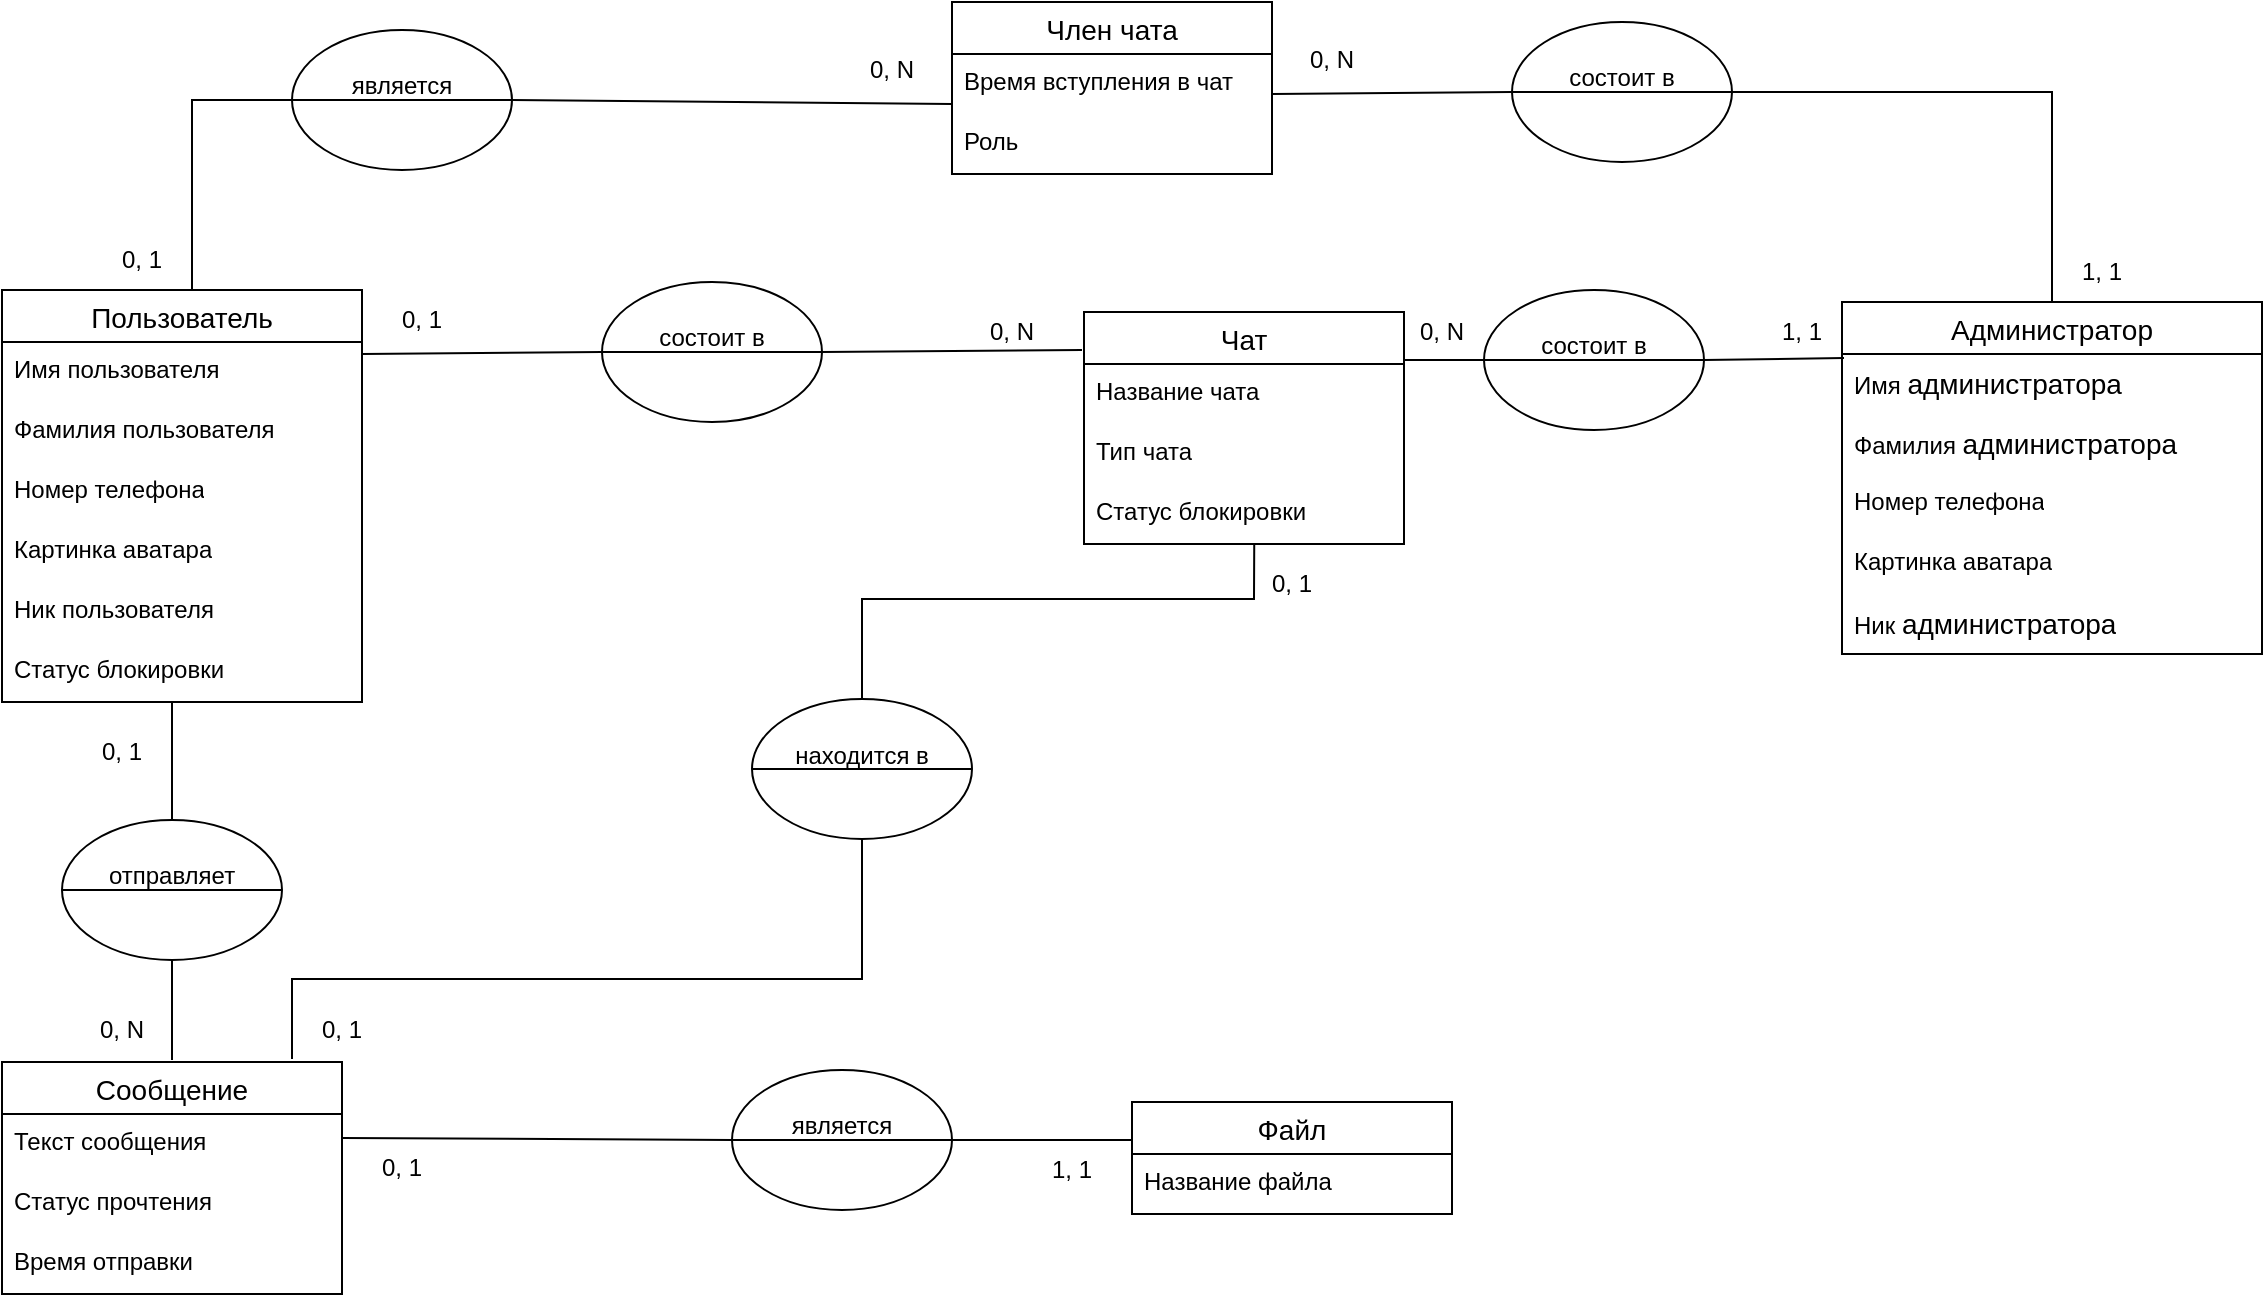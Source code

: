 <mxfile version="24.2.2" type="github">
  <diagram name="Страница — 1" id="1fpOavKm-f0vqZkRp41Z">
    <mxGraphModel dx="-1341" dy="166" grid="1" gridSize="10" guides="1" tooltips="1" connect="1" arrows="1" fold="1" page="1" pageScale="1" pageWidth="827" pageHeight="1169" math="0" shadow="0">
      <root>
        <mxCell id="0" />
        <mxCell id="1" parent="0" />
        <mxCell id="FmINdvb60DTiulEJZK7I-1" value="Член чата" style="swimlane;fontStyle=0;childLayout=stackLayout;horizontal=1;startSize=26;horizontalStack=0;resizeParent=1;resizeParentMax=0;resizeLast=0;collapsible=1;marginBottom=0;align=center;fontSize=14;" vertex="1" parent="1">
          <mxGeometry x="2415" y="20" width="160" height="86" as="geometry" />
        </mxCell>
        <mxCell id="FmINdvb60DTiulEJZK7I-3" value="Время вступления в чат" style="text;strokeColor=none;fillColor=none;spacingLeft=4;spacingRight=4;overflow=hidden;rotatable=0;points=[[0,0.5],[1,0.5]];portConstraint=eastwest;fontSize=12;whiteSpace=wrap;html=1;" vertex="1" parent="FmINdvb60DTiulEJZK7I-1">
          <mxGeometry y="26" width="160" height="30" as="geometry" />
        </mxCell>
        <mxCell id="FmINdvb60DTiulEJZK7I-4" value="Роль" style="text;strokeColor=none;fillColor=none;spacingLeft=4;spacingRight=4;overflow=hidden;rotatable=0;points=[[0,0.5],[1,0.5]];portConstraint=eastwest;fontSize=12;whiteSpace=wrap;html=1;" vertex="1" parent="FmINdvb60DTiulEJZK7I-1">
          <mxGeometry y="56" width="160" height="30" as="geometry" />
        </mxCell>
        <mxCell id="FmINdvb60DTiulEJZK7I-5" value="Чат" style="swimlane;fontStyle=0;childLayout=stackLayout;horizontal=1;startSize=26;horizontalStack=0;resizeParent=1;resizeParentMax=0;resizeLast=0;collapsible=1;marginBottom=0;align=center;fontSize=14;" vertex="1" parent="1">
          <mxGeometry x="2481" y="175" width="160" height="116" as="geometry" />
        </mxCell>
        <mxCell id="FmINdvb60DTiulEJZK7I-7" value="Название чата" style="text;strokeColor=none;fillColor=none;spacingLeft=4;spacingRight=4;overflow=hidden;rotatable=0;points=[[0,0.5],[1,0.5]];portConstraint=eastwest;fontSize=12;whiteSpace=wrap;html=1;" vertex="1" parent="FmINdvb60DTiulEJZK7I-5">
          <mxGeometry y="26" width="160" height="30" as="geometry" />
        </mxCell>
        <mxCell id="FmINdvb60DTiulEJZK7I-8" value="Тип чата" style="text;strokeColor=none;fillColor=none;spacingLeft=4;spacingRight=4;overflow=hidden;rotatable=0;points=[[0,0.5],[1,0.5]];portConstraint=eastwest;fontSize=12;whiteSpace=wrap;html=1;" vertex="1" parent="FmINdvb60DTiulEJZK7I-5">
          <mxGeometry y="56" width="160" height="30" as="geometry" />
        </mxCell>
        <mxCell id="FmINdvb60DTiulEJZK7I-74" value="Статус блокировки" style="text;strokeColor=none;fillColor=none;spacingLeft=4;spacingRight=4;overflow=hidden;rotatable=0;points=[[0,0.5],[1,0.5]];portConstraint=eastwest;fontSize=12;whiteSpace=wrap;html=1;" vertex="1" parent="FmINdvb60DTiulEJZK7I-5">
          <mxGeometry y="86" width="160" height="30" as="geometry" />
        </mxCell>
        <mxCell id="FmINdvb60DTiulEJZK7I-9" value="Пользователь" style="swimlane;fontStyle=0;childLayout=stackLayout;horizontal=1;startSize=26;horizontalStack=0;resizeParent=1;resizeParentMax=0;resizeLast=0;collapsible=1;marginBottom=0;align=center;fontSize=14;" vertex="1" parent="1">
          <mxGeometry x="1940" y="164" width="180" height="206" as="geometry" />
        </mxCell>
        <mxCell id="FmINdvb60DTiulEJZK7I-11" value="Имя пользователя" style="text;strokeColor=none;fillColor=none;spacingLeft=4;spacingRight=4;overflow=hidden;rotatable=0;points=[[0,0.5],[1,0.5]];portConstraint=eastwest;fontSize=12;whiteSpace=wrap;html=1;" vertex="1" parent="FmINdvb60DTiulEJZK7I-9">
          <mxGeometry y="26" width="180" height="30" as="geometry" />
        </mxCell>
        <mxCell id="FmINdvb60DTiulEJZK7I-12" value="Фамилия пользователя" style="text;strokeColor=none;fillColor=none;spacingLeft=4;spacingRight=4;overflow=hidden;rotatable=0;points=[[0,0.5],[1,0.5]];portConstraint=eastwest;fontSize=12;whiteSpace=wrap;html=1;" vertex="1" parent="FmINdvb60DTiulEJZK7I-9">
          <mxGeometry y="56" width="180" height="30" as="geometry" />
        </mxCell>
        <mxCell id="FmINdvb60DTiulEJZK7I-13" value="Номер телефона" style="text;strokeColor=none;fillColor=none;spacingLeft=4;spacingRight=4;overflow=hidden;rotatable=0;points=[[0,0.5],[1,0.5]];portConstraint=eastwest;fontSize=12;whiteSpace=wrap;html=1;" vertex="1" parent="FmINdvb60DTiulEJZK7I-9">
          <mxGeometry y="86" width="180" height="30" as="geometry" />
        </mxCell>
        <mxCell id="FmINdvb60DTiulEJZK7I-14" value="Картинка аватара" style="text;strokeColor=none;fillColor=none;spacingLeft=4;spacingRight=4;overflow=hidden;rotatable=0;points=[[0,0.5],[1,0.5]];portConstraint=eastwest;fontSize=12;whiteSpace=wrap;html=1;" vertex="1" parent="FmINdvb60DTiulEJZK7I-9">
          <mxGeometry y="116" width="180" height="30" as="geometry" />
        </mxCell>
        <mxCell id="FmINdvb60DTiulEJZK7I-15" value="Ник пользователя" style="text;strokeColor=none;fillColor=none;spacingLeft=4;spacingRight=4;overflow=hidden;rotatable=0;points=[[0,0.5],[1,0.5]];portConstraint=eastwest;fontSize=12;whiteSpace=wrap;html=1;" vertex="1" parent="FmINdvb60DTiulEJZK7I-9">
          <mxGeometry y="146" width="180" height="30" as="geometry" />
        </mxCell>
        <mxCell id="FmINdvb60DTiulEJZK7I-73" value="Статус блокировки" style="text;strokeColor=none;fillColor=none;spacingLeft=4;spacingRight=4;overflow=hidden;rotatable=0;points=[[0,0.5],[1,0.5]];portConstraint=eastwest;fontSize=12;whiteSpace=wrap;html=1;" vertex="1" parent="FmINdvb60DTiulEJZK7I-9">
          <mxGeometry y="176" width="180" height="30" as="geometry" />
        </mxCell>
        <mxCell id="FmINdvb60DTiulEJZK7I-16" value="Сообщение" style="swimlane;fontStyle=0;childLayout=stackLayout;horizontal=1;startSize=26;horizontalStack=0;resizeParent=1;resizeParentMax=0;resizeLast=0;collapsible=1;marginBottom=0;align=center;fontSize=14;" vertex="1" parent="1">
          <mxGeometry x="1940" y="550" width="170" height="116" as="geometry" />
        </mxCell>
        <mxCell id="FmINdvb60DTiulEJZK7I-18" value="Текст сообщения" style="text;strokeColor=none;fillColor=none;spacingLeft=4;spacingRight=4;overflow=hidden;rotatable=0;points=[[0,0.5],[1,0.5]];portConstraint=eastwest;fontSize=12;whiteSpace=wrap;html=1;" vertex="1" parent="FmINdvb60DTiulEJZK7I-16">
          <mxGeometry y="26" width="170" height="30" as="geometry" />
        </mxCell>
        <mxCell id="FmINdvb60DTiulEJZK7I-19" value="Статус прочтения" style="text;strokeColor=none;fillColor=none;spacingLeft=4;spacingRight=4;overflow=hidden;rotatable=0;points=[[0,0.5],[1,0.5]];portConstraint=eastwest;fontSize=12;whiteSpace=wrap;html=1;" vertex="1" parent="FmINdvb60DTiulEJZK7I-16">
          <mxGeometry y="56" width="170" height="30" as="geometry" />
        </mxCell>
        <mxCell id="FmINdvb60DTiulEJZK7I-20" value="Время отправки" style="text;strokeColor=none;fillColor=none;spacingLeft=4;spacingRight=4;overflow=hidden;rotatable=0;points=[[0,0.5],[1,0.5]];portConstraint=eastwest;fontSize=12;whiteSpace=wrap;html=1;" vertex="1" parent="FmINdvb60DTiulEJZK7I-16">
          <mxGeometry y="86" width="170" height="30" as="geometry" />
        </mxCell>
        <mxCell id="FmINdvb60DTiulEJZK7I-21" value="Файл" style="swimlane;fontStyle=0;childLayout=stackLayout;horizontal=1;startSize=26;horizontalStack=0;resizeParent=1;resizeParentMax=0;resizeLast=0;collapsible=1;marginBottom=0;align=center;fontSize=14;" vertex="1" parent="1">
          <mxGeometry x="2505" y="570" width="160" height="56" as="geometry" />
        </mxCell>
        <mxCell id="FmINdvb60DTiulEJZK7I-23" value="Название файла" style="text;strokeColor=none;fillColor=none;spacingLeft=4;spacingRight=4;overflow=hidden;rotatable=0;points=[[0,0.5],[1,0.5]];portConstraint=eastwest;fontSize=12;whiteSpace=wrap;html=1;" vertex="1" parent="FmINdvb60DTiulEJZK7I-21">
          <mxGeometry y="26" width="160" height="30" as="geometry" />
        </mxCell>
        <mxCell id="FmINdvb60DTiulEJZK7I-24" value="Администратор" style="swimlane;fontStyle=0;childLayout=stackLayout;horizontal=1;startSize=26;horizontalStack=0;resizeParent=1;resizeParentMax=0;resizeLast=0;collapsible=1;marginBottom=0;align=center;fontSize=14;" vertex="1" parent="1">
          <mxGeometry x="2860" y="170" width="210" height="176" as="geometry" />
        </mxCell>
        <mxCell id="FmINdvb60DTiulEJZK7I-26" value="Имя&amp;nbsp;&lt;span style=&quot;font-size: 14px; text-align: center; text-wrap: nowrap;&quot;&gt;администратора&lt;/span&gt;" style="text;strokeColor=none;fillColor=none;spacingLeft=4;spacingRight=4;overflow=hidden;rotatable=0;points=[[0,0.5],[1,0.5]];portConstraint=eastwest;fontSize=12;whiteSpace=wrap;html=1;" vertex="1" parent="FmINdvb60DTiulEJZK7I-24">
          <mxGeometry y="26" width="210" height="30" as="geometry" />
        </mxCell>
        <mxCell id="FmINdvb60DTiulEJZK7I-27" value="Фамилия&amp;nbsp;&lt;span style=&quot;font-size: 14px; text-align: center; text-wrap: nowrap;&quot;&gt;администратора&lt;/span&gt;" style="text;strokeColor=none;fillColor=none;spacingLeft=4;spacingRight=4;overflow=hidden;rotatable=0;points=[[0,0.5],[1,0.5]];portConstraint=eastwest;fontSize=12;whiteSpace=wrap;html=1;" vertex="1" parent="FmINdvb60DTiulEJZK7I-24">
          <mxGeometry y="56" width="210" height="30" as="geometry" />
        </mxCell>
        <mxCell id="FmINdvb60DTiulEJZK7I-28" value="Номер телефона" style="text;strokeColor=none;fillColor=none;spacingLeft=4;spacingRight=4;overflow=hidden;rotatable=0;points=[[0,0.5],[1,0.5]];portConstraint=eastwest;fontSize=12;whiteSpace=wrap;html=1;" vertex="1" parent="FmINdvb60DTiulEJZK7I-24">
          <mxGeometry y="86" width="210" height="30" as="geometry" />
        </mxCell>
        <mxCell id="FmINdvb60DTiulEJZK7I-29" value="Картинка аватара" style="text;strokeColor=none;fillColor=none;spacingLeft=4;spacingRight=4;overflow=hidden;rotatable=0;points=[[0,0.5],[1,0.5]];portConstraint=eastwest;fontSize=12;whiteSpace=wrap;html=1;" vertex="1" parent="FmINdvb60DTiulEJZK7I-24">
          <mxGeometry y="116" width="210" height="30" as="geometry" />
        </mxCell>
        <mxCell id="FmINdvb60DTiulEJZK7I-30" value="Ник&amp;nbsp;&lt;span style=&quot;font-size: 14px; text-align: center; text-wrap: nowrap;&quot;&gt;администратора&lt;/span&gt;" style="text;strokeColor=none;fillColor=none;spacingLeft=4;spacingRight=4;overflow=hidden;rotatable=0;points=[[0,0.5],[1,0.5]];portConstraint=eastwest;fontSize=12;whiteSpace=wrap;html=1;" vertex="1" parent="FmINdvb60DTiulEJZK7I-24">
          <mxGeometry y="146" width="210" height="30" as="geometry" />
        </mxCell>
        <mxCell id="FmINdvb60DTiulEJZK7I-31" value="является&lt;div&gt;&lt;br/&gt;&lt;/div&gt;" style="ellipse;whiteSpace=wrap;html=1;" vertex="1" parent="1">
          <mxGeometry x="2305" y="554" width="110" height="70" as="geometry" />
        </mxCell>
        <mxCell id="FmINdvb60DTiulEJZK7I-32" value="" style="endArrow=none;html=1;rounded=0;exitX=0;exitY=0.5;exitDx=0;exitDy=0;entryX=1;entryY=0.5;entryDx=0;entryDy=0;" edge="1" parent="1" source="FmINdvb60DTiulEJZK7I-31" target="FmINdvb60DTiulEJZK7I-31">
          <mxGeometry width="50" height="50" relative="1" as="geometry">
            <mxPoint x="2335" y="595" as="sourcePoint" />
            <mxPoint x="2425" y="595" as="targetPoint" />
          </mxGeometry>
        </mxCell>
        <mxCell id="FmINdvb60DTiulEJZK7I-33" value="" style="endArrow=none;html=1;rounded=0;entryX=0;entryY=0.5;entryDx=0;entryDy=0;exitX=0;exitY=0;exitDx=0;exitDy=0;" edge="1" parent="1" target="FmINdvb60DTiulEJZK7I-31" source="FmINdvb60DTiulEJZK7I-35">
          <mxGeometry width="50" height="50" relative="1" as="geometry">
            <mxPoint x="2115" y="589" as="sourcePoint" />
            <mxPoint x="2195" y="489" as="targetPoint" />
          </mxGeometry>
        </mxCell>
        <mxCell id="FmINdvb60DTiulEJZK7I-34" value="" style="endArrow=none;html=1;rounded=0;entryX=0;entryY=0.25;entryDx=0;entryDy=0;exitX=1;exitY=0.5;exitDx=0;exitDy=0;" edge="1" parent="1" source="FmINdvb60DTiulEJZK7I-31">
          <mxGeometry width="50" height="50" relative="1" as="geometry">
            <mxPoint x="2145" y="539" as="sourcePoint" />
            <mxPoint x="2505" y="589" as="targetPoint" />
          </mxGeometry>
        </mxCell>
        <mxCell id="FmINdvb60DTiulEJZK7I-35" value="0, 1" style="text;html=1;align=center;verticalAlign=middle;whiteSpace=wrap;rounded=0;" vertex="1" parent="1">
          <mxGeometry x="2110" y="588" width="60" height="30" as="geometry" />
        </mxCell>
        <mxCell id="FmINdvb60DTiulEJZK7I-36" value="1, 1" style="text;html=1;align=center;verticalAlign=middle;whiteSpace=wrap;rounded=0;" vertex="1" parent="1">
          <mxGeometry x="2445" y="589" width="60" height="30" as="geometry" />
        </mxCell>
        <mxCell id="FmINdvb60DTiulEJZK7I-37" value="отправляет&lt;div&gt;&lt;br/&gt;&lt;/div&gt;" style="ellipse;whiteSpace=wrap;html=1;" vertex="1" parent="1">
          <mxGeometry x="1970" y="429" width="110" height="70" as="geometry" />
        </mxCell>
        <mxCell id="FmINdvb60DTiulEJZK7I-38" value="" style="endArrow=none;html=1;rounded=0;exitX=0;exitY=0.5;exitDx=0;exitDy=0;entryX=1;entryY=0.5;entryDx=0;entryDy=0;" edge="1" parent="1" source="FmINdvb60DTiulEJZK7I-37" target="FmINdvb60DTiulEJZK7I-37">
          <mxGeometry width="50" height="50" relative="1" as="geometry">
            <mxPoint x="2005" y="490" as="sourcePoint" />
            <mxPoint x="2095" y="490" as="targetPoint" />
          </mxGeometry>
        </mxCell>
        <mxCell id="FmINdvb60DTiulEJZK7I-39" value="" style="endArrow=none;html=1;rounded=0;exitX=0.5;exitY=0;exitDx=0;exitDy=0;" edge="1" parent="1" source="FmINdvb60DTiulEJZK7I-37">
          <mxGeometry width="50" height="50" relative="1" as="geometry">
            <mxPoint x="1835" y="409" as="sourcePoint" />
            <mxPoint x="2025" y="370" as="targetPoint" />
          </mxGeometry>
        </mxCell>
        <mxCell id="FmINdvb60DTiulEJZK7I-40" value="" style="endArrow=none;html=1;rounded=0;entryX=0.5;entryY=1;entryDx=0;entryDy=0;exitX=0.5;exitY=0;exitDx=0;exitDy=0;" edge="1" parent="1" target="FmINdvb60DTiulEJZK7I-37">
          <mxGeometry width="50" height="50" relative="1" as="geometry">
            <mxPoint x="2025" y="549" as="sourcePoint" />
            <mxPoint x="2034" y="381" as="targetPoint" />
          </mxGeometry>
        </mxCell>
        <mxCell id="FmINdvb60DTiulEJZK7I-41" value="0, N" style="text;html=1;align=center;verticalAlign=middle;whiteSpace=wrap;rounded=0;" vertex="1" parent="1">
          <mxGeometry x="1970" y="519" width="60" height="30" as="geometry" />
        </mxCell>
        <mxCell id="FmINdvb60DTiulEJZK7I-42" value="0, 1" style="text;html=1;align=center;verticalAlign=middle;whiteSpace=wrap;rounded=0;" vertex="1" parent="1">
          <mxGeometry x="1970" y="380" width="60" height="30" as="geometry" />
        </mxCell>
        <mxCell id="FmINdvb60DTiulEJZK7I-43" value="является&lt;div&gt;&lt;br/&gt;&lt;/div&gt;" style="ellipse;whiteSpace=wrap;html=1;" vertex="1" parent="1">
          <mxGeometry x="2085" y="34" width="110" height="70" as="geometry" />
        </mxCell>
        <mxCell id="FmINdvb60DTiulEJZK7I-44" value="" style="endArrow=none;html=1;rounded=0;exitX=0;exitY=0.5;exitDx=0;exitDy=0;entryX=1;entryY=0.5;entryDx=0;entryDy=0;" edge="1" parent="1" source="FmINdvb60DTiulEJZK7I-43" target="FmINdvb60DTiulEJZK7I-43">
          <mxGeometry width="50" height="50" relative="1" as="geometry">
            <mxPoint x="2045" y="70" as="sourcePoint" />
            <mxPoint x="2135" y="70" as="targetPoint" />
          </mxGeometry>
        </mxCell>
        <mxCell id="FmINdvb60DTiulEJZK7I-45" value="" style="endArrow=none;html=1;rounded=0;entryX=0;entryY=0.25;entryDx=0;entryDy=0;exitX=1;exitY=0.5;exitDx=0;exitDy=0;" edge="1" parent="1" source="FmINdvb60DTiulEJZK7I-43">
          <mxGeometry width="50" height="50" relative="1" as="geometry">
            <mxPoint x="2045" y="84" as="sourcePoint" />
            <mxPoint x="2415" y="71" as="targetPoint" />
          </mxGeometry>
        </mxCell>
        <mxCell id="FmINdvb60DTiulEJZK7I-46" value="" style="endArrow=none;html=1;rounded=0;entryX=0;entryY=0.5;entryDx=0;entryDy=0;exitX=0.5;exitY=0;exitDx=0;exitDy=0;" edge="1" parent="1" target="FmINdvb60DTiulEJZK7I-43">
          <mxGeometry width="50" height="50" relative="1" as="geometry">
            <mxPoint x="2035" y="164" as="sourcePoint" />
            <mxPoint x="2055" y="244" as="targetPoint" />
            <Array as="points">
              <mxPoint x="2035" y="69" />
            </Array>
          </mxGeometry>
        </mxCell>
        <mxCell id="FmINdvb60DTiulEJZK7I-47" value="0, 1" style="text;html=1;align=center;verticalAlign=middle;whiteSpace=wrap;rounded=0;" vertex="1" parent="1">
          <mxGeometry x="1980" y="134" width="60" height="30" as="geometry" />
        </mxCell>
        <mxCell id="FmINdvb60DTiulEJZK7I-48" value="0, N" style="text;html=1;align=center;verticalAlign=middle;whiteSpace=wrap;rounded=0;" vertex="1" parent="1">
          <mxGeometry x="2355" y="39" width="60" height="30" as="geometry" />
        </mxCell>
        <mxCell id="FmINdvb60DTiulEJZK7I-49" value="" style="endArrow=none;html=1;rounded=0;entryX=0.002;entryY=0.151;entryDx=0;entryDy=0;exitX=1;exitY=0.5;exitDx=0;exitDy=0;entryPerimeter=0;" edge="1" parent="1" source="FmINdvb60DTiulEJZK7I-50">
          <mxGeometry width="50" height="50" relative="1" as="geometry">
            <mxPoint x="2320" y="254" as="sourcePoint" />
            <mxPoint x="2480" y="194" as="targetPoint" />
          </mxGeometry>
        </mxCell>
        <mxCell id="FmINdvb60DTiulEJZK7I-50" value="состоит в&lt;div&gt;&lt;br/&gt;&lt;/div&gt;" style="ellipse;whiteSpace=wrap;html=1;" vertex="1" parent="1">
          <mxGeometry x="2240" y="160" width="110" height="70" as="geometry" />
        </mxCell>
        <mxCell id="FmINdvb60DTiulEJZK7I-51" value="" style="endArrow=none;html=1;rounded=0;exitX=0;exitY=0.5;exitDx=0;exitDy=0;entryX=1;entryY=0.5;entryDx=0;entryDy=0;" edge="1" parent="1" source="FmINdvb60DTiulEJZK7I-50" target="FmINdvb60DTiulEJZK7I-50">
          <mxGeometry width="50" height="50" relative="1" as="geometry">
            <mxPoint x="2170" y="250" as="sourcePoint" />
            <mxPoint x="2260" y="250" as="targetPoint" />
          </mxGeometry>
        </mxCell>
        <mxCell id="FmINdvb60DTiulEJZK7I-52" value="" style="endArrow=none;html=1;rounded=0;entryX=0;entryY=0.5;entryDx=0;entryDy=0;exitX=1;exitY=0.068;exitDx=0;exitDy=0;exitPerimeter=0;" edge="1" parent="1" target="FmINdvb60DTiulEJZK7I-50">
          <mxGeometry width="50" height="50" relative="1" as="geometry">
            <mxPoint x="2120" y="196" as="sourcePoint" />
            <mxPoint x="2201" y="234" as="targetPoint" />
          </mxGeometry>
        </mxCell>
        <mxCell id="FmINdvb60DTiulEJZK7I-53" value="0, 1" style="text;html=1;align=center;verticalAlign=middle;whiteSpace=wrap;rounded=0;" vertex="1" parent="1">
          <mxGeometry x="2120" y="164" width="60" height="30" as="geometry" />
        </mxCell>
        <mxCell id="FmINdvb60DTiulEJZK7I-54" value="0, N" style="text;html=1;align=center;verticalAlign=middle;whiteSpace=wrap;rounded=0;" vertex="1" parent="1">
          <mxGeometry x="2415" y="170" width="60" height="30" as="geometry" />
        </mxCell>
        <mxCell id="FmINdvb60DTiulEJZK7I-55" value="находится в&lt;div&gt;&lt;br/&gt;&lt;/div&gt;" style="ellipse;whiteSpace=wrap;html=1;" vertex="1" parent="1">
          <mxGeometry x="2315" y="368.5" width="110" height="70" as="geometry" />
        </mxCell>
        <mxCell id="FmINdvb60DTiulEJZK7I-56" value="" style="endArrow=none;html=1;rounded=0;exitX=0;exitY=0.5;exitDx=0;exitDy=0;entryX=1;entryY=0.5;entryDx=0;entryDy=0;" edge="1" parent="1" source="FmINdvb60DTiulEJZK7I-55" target="FmINdvb60DTiulEJZK7I-55">
          <mxGeometry width="50" height="50" relative="1" as="geometry">
            <mxPoint x="2275" y="429.5" as="sourcePoint" />
            <mxPoint x="2365" y="429.5" as="targetPoint" />
          </mxGeometry>
        </mxCell>
        <mxCell id="FmINdvb60DTiulEJZK7I-57" value="" style="endArrow=none;html=1;rounded=0;entryX=0.5;entryY=1;entryDx=0;entryDy=0;exitX=0.75;exitY=0;exitDx=0;exitDy=0;" edge="1" parent="1" target="FmINdvb60DTiulEJZK7I-55">
          <mxGeometry width="50" height="50" relative="1" as="geometry">
            <mxPoint x="2085" y="548.5" as="sourcePoint" />
            <mxPoint x="2195" y="368.5" as="targetPoint" />
            <Array as="points">
              <mxPoint x="2085" y="508.5" />
              <mxPoint x="2370" y="508.5" />
            </Array>
          </mxGeometry>
        </mxCell>
        <mxCell id="FmINdvb60DTiulEJZK7I-58" value="" style="endArrow=none;html=1;rounded=0;exitX=0.5;exitY=0;exitDx=0;exitDy=0;entryX=0.532;entryY=1.014;entryDx=0;entryDy=0;entryPerimeter=0;" edge="1" parent="1" source="FmINdvb60DTiulEJZK7I-55" target="FmINdvb60DTiulEJZK7I-74">
          <mxGeometry width="50" height="50" relative="1" as="geometry">
            <mxPoint x="2145" y="418.5" as="sourcePoint" />
            <mxPoint x="2610" y="340" as="targetPoint" />
            <Array as="points">
              <mxPoint x="2370" y="318.5" />
              <mxPoint x="2566" y="318.5" />
            </Array>
          </mxGeometry>
        </mxCell>
        <mxCell id="FmINdvb60DTiulEJZK7I-59" value="0, 1" style="text;html=1;align=center;verticalAlign=middle;whiteSpace=wrap;rounded=0;" vertex="1" parent="1">
          <mxGeometry x="2555" y="300" width="60" height="21.5" as="geometry" />
        </mxCell>
        <mxCell id="FmINdvb60DTiulEJZK7I-60" value="0, 1" style="text;html=1;align=center;verticalAlign=middle;whiteSpace=wrap;rounded=0;" vertex="1" parent="1">
          <mxGeometry x="2080" y="519" width="60" height="30" as="geometry" />
        </mxCell>
        <mxCell id="FmINdvb60DTiulEJZK7I-61" value="" style="endArrow=none;html=1;rounded=0;exitX=1;exitY=0.5;exitDx=0;exitDy=0;" edge="1" parent="1" source="FmINdvb60DTiulEJZK7I-62">
          <mxGeometry width="50" height="50" relative="1" as="geometry">
            <mxPoint x="2771" y="258" as="sourcePoint" />
            <mxPoint x="2861" y="198" as="targetPoint" />
          </mxGeometry>
        </mxCell>
        <mxCell id="FmINdvb60DTiulEJZK7I-62" value="состоит в&lt;div&gt;&lt;br/&gt;&lt;/div&gt;" style="ellipse;whiteSpace=wrap;html=1;" vertex="1" parent="1">
          <mxGeometry x="2681" y="164" width="110" height="70" as="geometry" />
        </mxCell>
        <mxCell id="FmINdvb60DTiulEJZK7I-63" value="" style="endArrow=none;html=1;rounded=0;exitX=0;exitY=0.5;exitDx=0;exitDy=0;entryX=1;entryY=0.5;entryDx=0;entryDy=0;" edge="1" parent="1" source="FmINdvb60DTiulEJZK7I-62" target="FmINdvb60DTiulEJZK7I-62">
          <mxGeometry width="50" height="50" relative="1" as="geometry">
            <mxPoint x="2621" y="254" as="sourcePoint" />
            <mxPoint x="2711" y="254" as="targetPoint" />
          </mxGeometry>
        </mxCell>
        <mxCell id="FmINdvb60DTiulEJZK7I-64" value="" style="endArrow=none;html=1;rounded=0;entryX=0;entryY=0.5;entryDx=0;entryDy=0;" edge="1" parent="1" target="FmINdvb60DTiulEJZK7I-62">
          <mxGeometry width="50" height="50" relative="1" as="geometry">
            <mxPoint x="2641" y="199" as="sourcePoint" />
            <mxPoint x="2652" y="238" as="targetPoint" />
          </mxGeometry>
        </mxCell>
        <mxCell id="FmINdvb60DTiulEJZK7I-65" value="1, 1" style="text;html=1;align=center;verticalAlign=middle;whiteSpace=wrap;rounded=0;" vertex="1" parent="1">
          <mxGeometry x="2810" y="170" width="60" height="30" as="geometry" />
        </mxCell>
        <mxCell id="FmINdvb60DTiulEJZK7I-66" value="0, N" style="text;html=1;align=center;verticalAlign=middle;whiteSpace=wrap;rounded=0;" vertex="1" parent="1">
          <mxGeometry x="2630" y="170" width="60" height="30" as="geometry" />
        </mxCell>
        <mxCell id="FmINdvb60DTiulEJZK7I-67" value="" style="endArrow=none;html=1;rounded=0;entryX=0.5;entryY=0;entryDx=0;entryDy=0;exitX=1;exitY=0.5;exitDx=0;exitDy=0;" edge="1" parent="1" source="FmINdvb60DTiulEJZK7I-68" target="FmINdvb60DTiulEJZK7I-24">
          <mxGeometry width="50" height="50" relative="1" as="geometry">
            <mxPoint x="2775" y="124" as="sourcePoint" />
            <mxPoint x="2935" y="64" as="targetPoint" />
            <Array as="points">
              <mxPoint x="2965" y="65" />
            </Array>
          </mxGeometry>
        </mxCell>
        <mxCell id="FmINdvb60DTiulEJZK7I-68" value="состоит в&lt;div&gt;&lt;br/&gt;&lt;/div&gt;" style="ellipse;whiteSpace=wrap;html=1;" vertex="1" parent="1">
          <mxGeometry x="2695" y="30" width="110" height="70" as="geometry" />
        </mxCell>
        <mxCell id="FmINdvb60DTiulEJZK7I-69" value="" style="endArrow=none;html=1;rounded=0;exitX=0;exitY=0.5;exitDx=0;exitDy=0;entryX=1;entryY=0.5;entryDx=0;entryDy=0;" edge="1" parent="1" source="FmINdvb60DTiulEJZK7I-68" target="FmINdvb60DTiulEJZK7I-68">
          <mxGeometry width="50" height="50" relative="1" as="geometry">
            <mxPoint x="2625" y="120" as="sourcePoint" />
            <mxPoint x="2715" y="120" as="targetPoint" />
          </mxGeometry>
        </mxCell>
        <mxCell id="FmINdvb60DTiulEJZK7I-70" value="" style="endArrow=none;html=1;rounded=0;entryX=0;entryY=0.5;entryDx=0;entryDy=0;exitX=1;exitY=0.068;exitDx=0;exitDy=0;exitPerimeter=0;" edge="1" parent="1" target="FmINdvb60DTiulEJZK7I-68">
          <mxGeometry width="50" height="50" relative="1" as="geometry">
            <mxPoint x="2575" y="66" as="sourcePoint" />
            <mxPoint x="2656" y="104" as="targetPoint" />
          </mxGeometry>
        </mxCell>
        <mxCell id="FmINdvb60DTiulEJZK7I-71" value="0, N" style="text;html=1;align=center;verticalAlign=middle;whiteSpace=wrap;rounded=0;" vertex="1" parent="1">
          <mxGeometry x="2575" y="34" width="60" height="30" as="geometry" />
        </mxCell>
        <mxCell id="FmINdvb60DTiulEJZK7I-72" value="1, 1" style="text;html=1;align=center;verticalAlign=middle;whiteSpace=wrap;rounded=0;" vertex="1" parent="1">
          <mxGeometry x="2960" y="140" width="60" height="30" as="geometry" />
        </mxCell>
      </root>
    </mxGraphModel>
  </diagram>
</mxfile>
